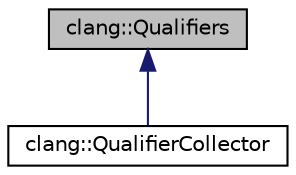 digraph "clang::Qualifiers"
{
 // LATEX_PDF_SIZE
  bgcolor="transparent";
  edge [fontname="Helvetica",fontsize="10",labelfontname="Helvetica",labelfontsize="10"];
  node [fontname="Helvetica",fontsize="10",shape=record];
  Node1 [label="clang::Qualifiers",height=0.2,width=0.4,color="black", fillcolor="grey75", style="filled", fontcolor="black",tooltip="The collection of all-type qualifiers we support."];
  Node1 -> Node2 [dir="back",color="midnightblue",fontsize="10",style="solid",fontname="Helvetica"];
  Node2 [label="clang::QualifierCollector",height=0.2,width=0.4,color="black",URL="$classclang_1_1QualifierCollector.html",tooltip="A qualifier set is used to build a set of qualifiers."];
}
